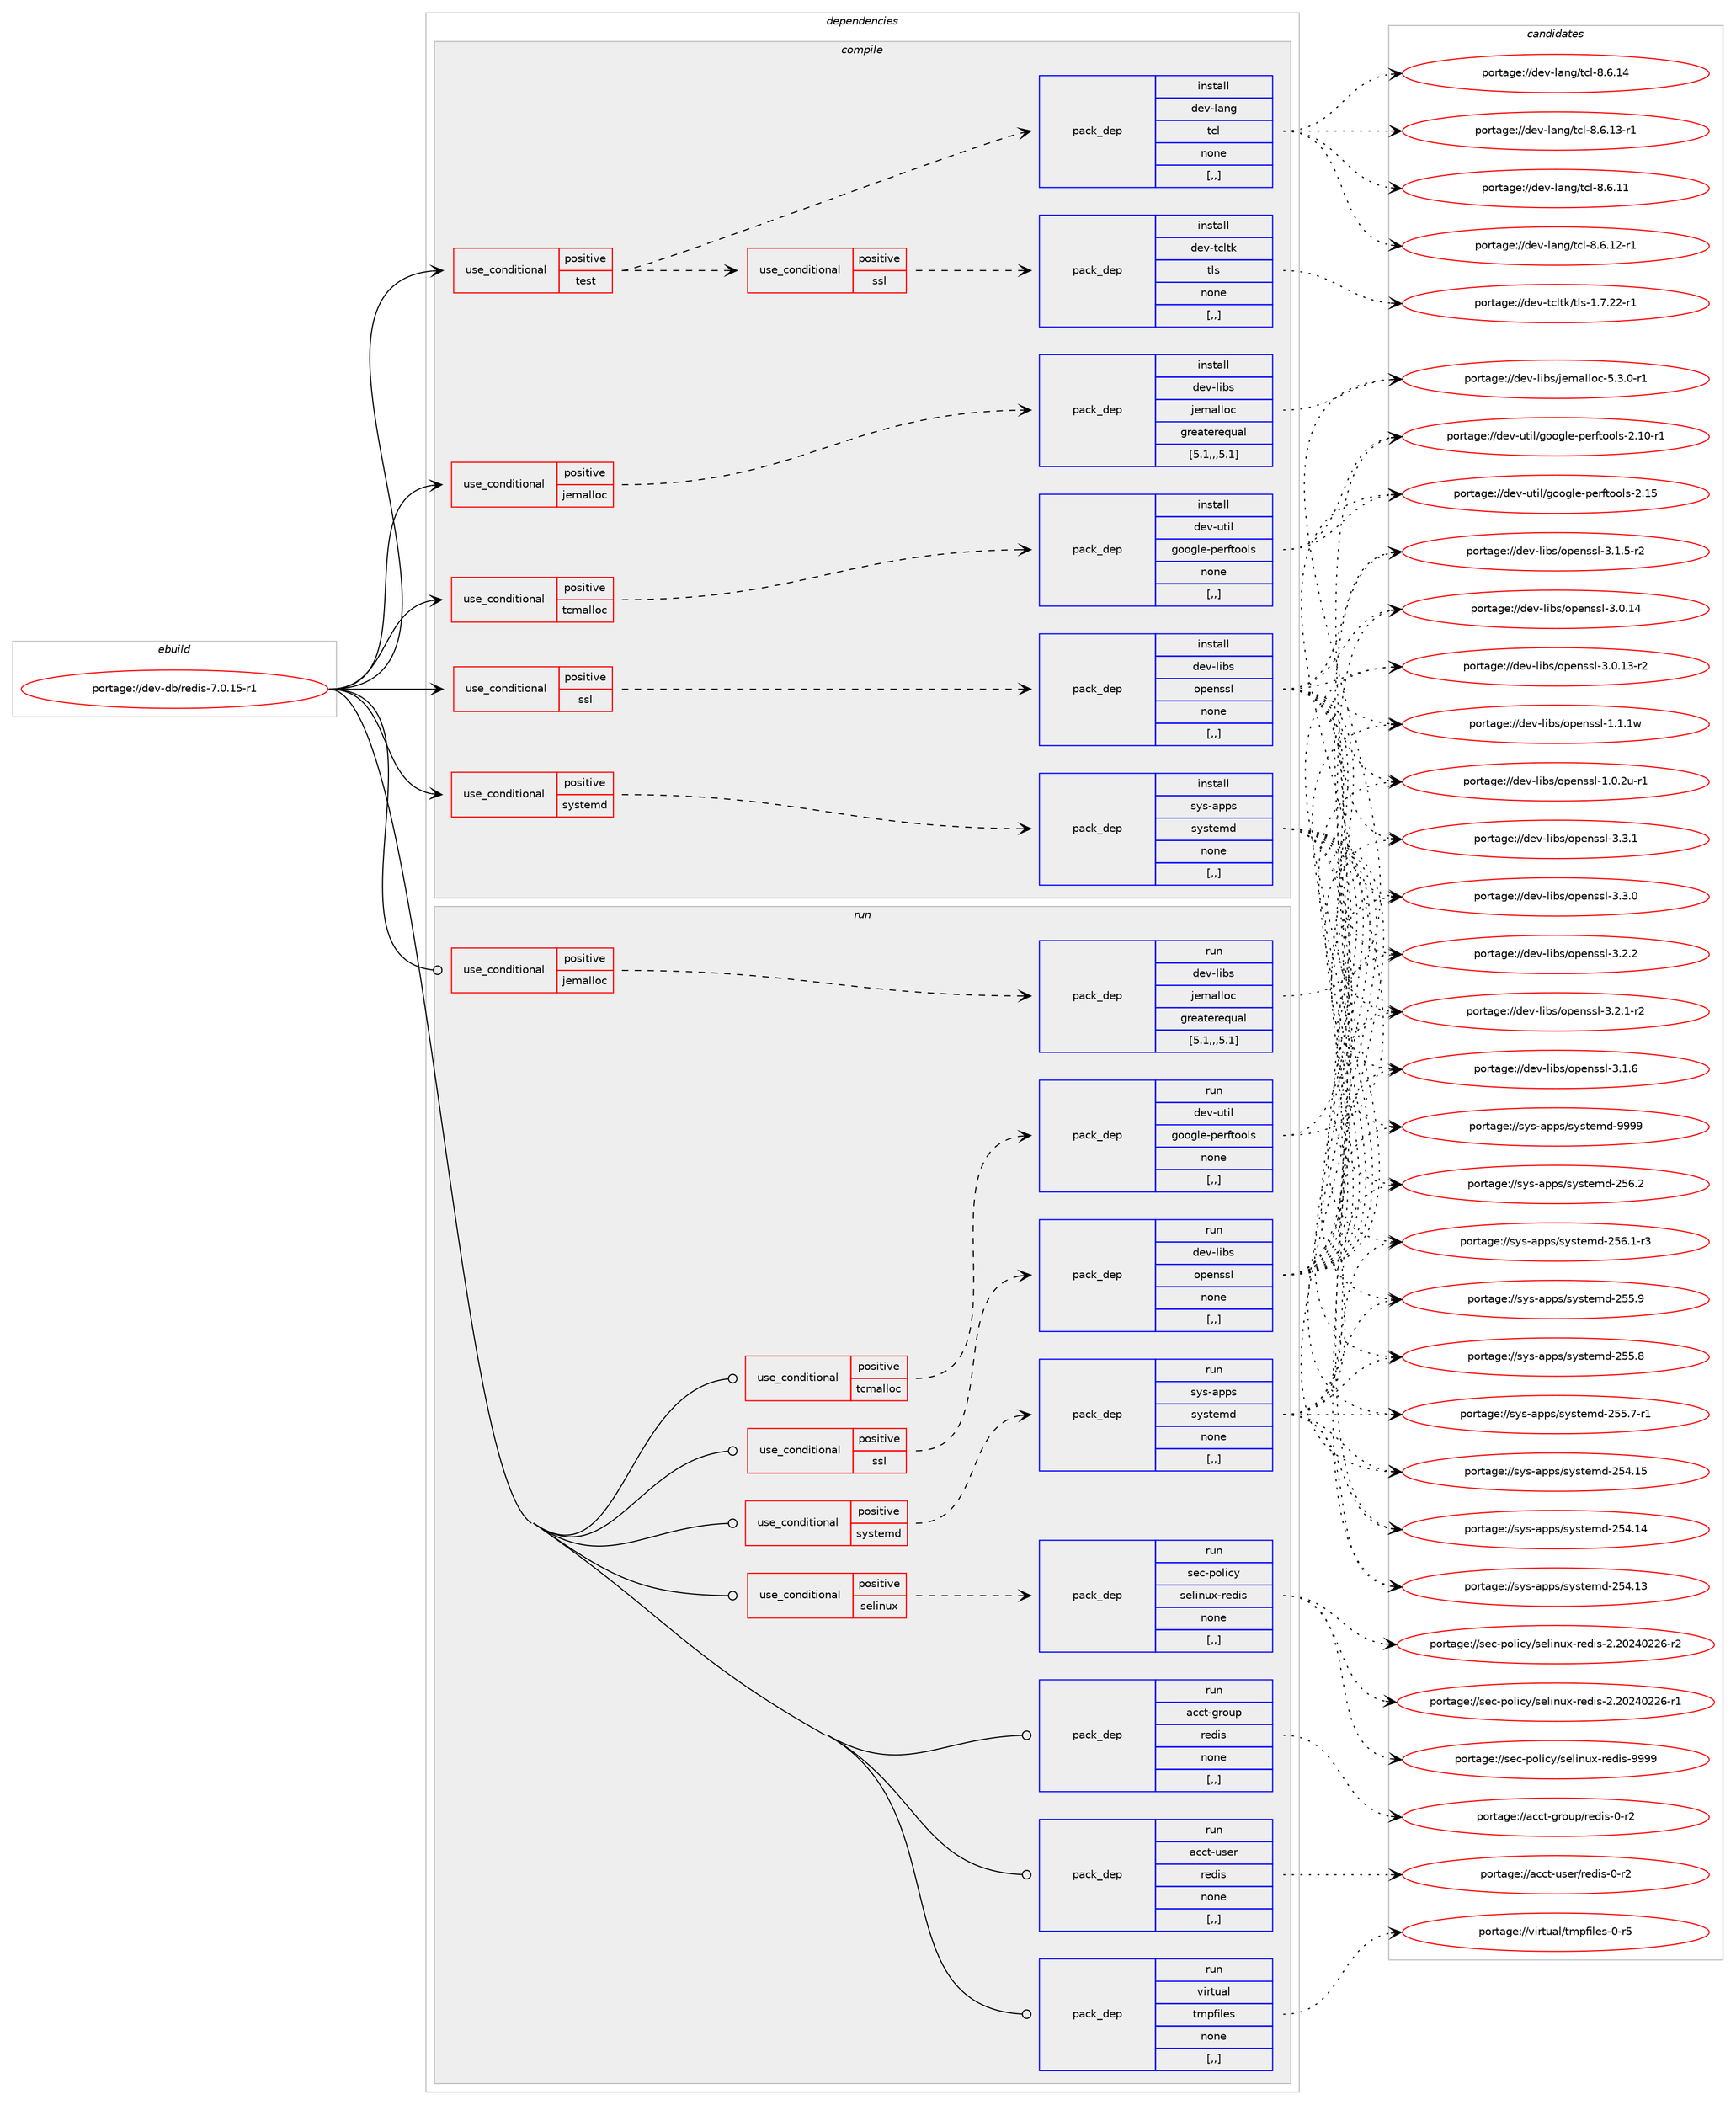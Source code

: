 digraph prolog {

# *************
# Graph options
# *************

newrank=true;
concentrate=true;
compound=true;
graph [rankdir=LR,fontname=Helvetica,fontsize=10,ranksep=1.5];#, ranksep=2.5, nodesep=0.2];
edge  [arrowhead=vee];
node  [fontname=Helvetica,fontsize=10];

# **********
# The ebuild
# **********

subgraph cluster_leftcol {
color=gray;
label=<<i>ebuild</i>>;
id [label="portage://dev-db/redis-7.0.15-r1", color=red, width=4, href="../dev-db/redis-7.0.15-r1.svg"];
}

# ****************
# The dependencies
# ****************

subgraph cluster_midcol {
color=gray;
label=<<i>dependencies</i>>;
subgraph cluster_compile {
fillcolor="#eeeeee";
style=filled;
label=<<i>compile</i>>;
subgraph cond18872 {
dependency71307 [label=<<TABLE BORDER="0" CELLBORDER="1" CELLSPACING="0" CELLPADDING="4"><TR><TD ROWSPAN="3" CELLPADDING="10">use_conditional</TD></TR><TR><TD>positive</TD></TR><TR><TD>jemalloc</TD></TR></TABLE>>, shape=none, color=red];
subgraph pack51482 {
dependency71308 [label=<<TABLE BORDER="0" CELLBORDER="1" CELLSPACING="0" CELLPADDING="4" WIDTH="220"><TR><TD ROWSPAN="6" CELLPADDING="30">pack_dep</TD></TR><TR><TD WIDTH="110">install</TD></TR><TR><TD>dev-libs</TD></TR><TR><TD>jemalloc</TD></TR><TR><TD>greaterequal</TD></TR><TR><TD>[5.1,,,5.1]</TD></TR></TABLE>>, shape=none, color=blue];
}
dependency71307:e -> dependency71308:w [weight=20,style="dashed",arrowhead="vee"];
}
id:e -> dependency71307:w [weight=20,style="solid",arrowhead="vee"];
subgraph cond18873 {
dependency71309 [label=<<TABLE BORDER="0" CELLBORDER="1" CELLSPACING="0" CELLPADDING="4"><TR><TD ROWSPAN="3" CELLPADDING="10">use_conditional</TD></TR><TR><TD>positive</TD></TR><TR><TD>ssl</TD></TR></TABLE>>, shape=none, color=red];
subgraph pack51483 {
dependency71310 [label=<<TABLE BORDER="0" CELLBORDER="1" CELLSPACING="0" CELLPADDING="4" WIDTH="220"><TR><TD ROWSPAN="6" CELLPADDING="30">pack_dep</TD></TR><TR><TD WIDTH="110">install</TD></TR><TR><TD>dev-libs</TD></TR><TR><TD>openssl</TD></TR><TR><TD>none</TD></TR><TR><TD>[,,]</TD></TR></TABLE>>, shape=none, color=blue];
}
dependency71309:e -> dependency71310:w [weight=20,style="dashed",arrowhead="vee"];
}
id:e -> dependency71309:w [weight=20,style="solid",arrowhead="vee"];
subgraph cond18874 {
dependency71311 [label=<<TABLE BORDER="0" CELLBORDER="1" CELLSPACING="0" CELLPADDING="4"><TR><TD ROWSPAN="3" CELLPADDING="10">use_conditional</TD></TR><TR><TD>positive</TD></TR><TR><TD>systemd</TD></TR></TABLE>>, shape=none, color=red];
subgraph pack51484 {
dependency71312 [label=<<TABLE BORDER="0" CELLBORDER="1" CELLSPACING="0" CELLPADDING="4" WIDTH="220"><TR><TD ROWSPAN="6" CELLPADDING="30">pack_dep</TD></TR><TR><TD WIDTH="110">install</TD></TR><TR><TD>sys-apps</TD></TR><TR><TD>systemd</TD></TR><TR><TD>none</TD></TR><TR><TD>[,,]</TD></TR></TABLE>>, shape=none, color=blue];
}
dependency71311:e -> dependency71312:w [weight=20,style="dashed",arrowhead="vee"];
}
id:e -> dependency71311:w [weight=20,style="solid",arrowhead="vee"];
subgraph cond18875 {
dependency71313 [label=<<TABLE BORDER="0" CELLBORDER="1" CELLSPACING="0" CELLPADDING="4"><TR><TD ROWSPAN="3" CELLPADDING="10">use_conditional</TD></TR><TR><TD>positive</TD></TR><TR><TD>tcmalloc</TD></TR></TABLE>>, shape=none, color=red];
subgraph pack51485 {
dependency71314 [label=<<TABLE BORDER="0" CELLBORDER="1" CELLSPACING="0" CELLPADDING="4" WIDTH="220"><TR><TD ROWSPAN="6" CELLPADDING="30">pack_dep</TD></TR><TR><TD WIDTH="110">install</TD></TR><TR><TD>dev-util</TD></TR><TR><TD>google-perftools</TD></TR><TR><TD>none</TD></TR><TR><TD>[,,]</TD></TR></TABLE>>, shape=none, color=blue];
}
dependency71313:e -> dependency71314:w [weight=20,style="dashed",arrowhead="vee"];
}
id:e -> dependency71313:w [weight=20,style="solid",arrowhead="vee"];
subgraph cond18876 {
dependency71315 [label=<<TABLE BORDER="0" CELLBORDER="1" CELLSPACING="0" CELLPADDING="4"><TR><TD ROWSPAN="3" CELLPADDING="10">use_conditional</TD></TR><TR><TD>positive</TD></TR><TR><TD>test</TD></TR></TABLE>>, shape=none, color=red];
subgraph pack51486 {
dependency71316 [label=<<TABLE BORDER="0" CELLBORDER="1" CELLSPACING="0" CELLPADDING="4" WIDTH="220"><TR><TD ROWSPAN="6" CELLPADDING="30">pack_dep</TD></TR><TR><TD WIDTH="110">install</TD></TR><TR><TD>dev-lang</TD></TR><TR><TD>tcl</TD></TR><TR><TD>none</TD></TR><TR><TD>[,,]</TD></TR></TABLE>>, shape=none, color=blue];
}
dependency71315:e -> dependency71316:w [weight=20,style="dashed",arrowhead="vee"];
subgraph cond18877 {
dependency71317 [label=<<TABLE BORDER="0" CELLBORDER="1" CELLSPACING="0" CELLPADDING="4"><TR><TD ROWSPAN="3" CELLPADDING="10">use_conditional</TD></TR><TR><TD>positive</TD></TR><TR><TD>ssl</TD></TR></TABLE>>, shape=none, color=red];
subgraph pack51487 {
dependency71318 [label=<<TABLE BORDER="0" CELLBORDER="1" CELLSPACING="0" CELLPADDING="4" WIDTH="220"><TR><TD ROWSPAN="6" CELLPADDING="30">pack_dep</TD></TR><TR><TD WIDTH="110">install</TD></TR><TR><TD>dev-tcltk</TD></TR><TR><TD>tls</TD></TR><TR><TD>none</TD></TR><TR><TD>[,,]</TD></TR></TABLE>>, shape=none, color=blue];
}
dependency71317:e -> dependency71318:w [weight=20,style="dashed",arrowhead="vee"];
}
dependency71315:e -> dependency71317:w [weight=20,style="dashed",arrowhead="vee"];
}
id:e -> dependency71315:w [weight=20,style="solid",arrowhead="vee"];
}
subgraph cluster_compileandrun {
fillcolor="#eeeeee";
style=filled;
label=<<i>compile and run</i>>;
}
subgraph cluster_run {
fillcolor="#eeeeee";
style=filled;
label=<<i>run</i>>;
subgraph cond18878 {
dependency71319 [label=<<TABLE BORDER="0" CELLBORDER="1" CELLSPACING="0" CELLPADDING="4"><TR><TD ROWSPAN="3" CELLPADDING="10">use_conditional</TD></TR><TR><TD>positive</TD></TR><TR><TD>jemalloc</TD></TR></TABLE>>, shape=none, color=red];
subgraph pack51488 {
dependency71320 [label=<<TABLE BORDER="0" CELLBORDER="1" CELLSPACING="0" CELLPADDING="4" WIDTH="220"><TR><TD ROWSPAN="6" CELLPADDING="30">pack_dep</TD></TR><TR><TD WIDTH="110">run</TD></TR><TR><TD>dev-libs</TD></TR><TR><TD>jemalloc</TD></TR><TR><TD>greaterequal</TD></TR><TR><TD>[5.1,,,5.1]</TD></TR></TABLE>>, shape=none, color=blue];
}
dependency71319:e -> dependency71320:w [weight=20,style="dashed",arrowhead="vee"];
}
id:e -> dependency71319:w [weight=20,style="solid",arrowhead="odot"];
subgraph cond18879 {
dependency71321 [label=<<TABLE BORDER="0" CELLBORDER="1" CELLSPACING="0" CELLPADDING="4"><TR><TD ROWSPAN="3" CELLPADDING="10">use_conditional</TD></TR><TR><TD>positive</TD></TR><TR><TD>selinux</TD></TR></TABLE>>, shape=none, color=red];
subgraph pack51489 {
dependency71322 [label=<<TABLE BORDER="0" CELLBORDER="1" CELLSPACING="0" CELLPADDING="4" WIDTH="220"><TR><TD ROWSPAN="6" CELLPADDING="30">pack_dep</TD></TR><TR><TD WIDTH="110">run</TD></TR><TR><TD>sec-policy</TD></TR><TR><TD>selinux-redis</TD></TR><TR><TD>none</TD></TR><TR><TD>[,,]</TD></TR></TABLE>>, shape=none, color=blue];
}
dependency71321:e -> dependency71322:w [weight=20,style="dashed",arrowhead="vee"];
}
id:e -> dependency71321:w [weight=20,style="solid",arrowhead="odot"];
subgraph cond18880 {
dependency71323 [label=<<TABLE BORDER="0" CELLBORDER="1" CELLSPACING="0" CELLPADDING="4"><TR><TD ROWSPAN="3" CELLPADDING="10">use_conditional</TD></TR><TR><TD>positive</TD></TR><TR><TD>ssl</TD></TR></TABLE>>, shape=none, color=red];
subgraph pack51490 {
dependency71324 [label=<<TABLE BORDER="0" CELLBORDER="1" CELLSPACING="0" CELLPADDING="4" WIDTH="220"><TR><TD ROWSPAN="6" CELLPADDING="30">pack_dep</TD></TR><TR><TD WIDTH="110">run</TD></TR><TR><TD>dev-libs</TD></TR><TR><TD>openssl</TD></TR><TR><TD>none</TD></TR><TR><TD>[,,]</TD></TR></TABLE>>, shape=none, color=blue];
}
dependency71323:e -> dependency71324:w [weight=20,style="dashed",arrowhead="vee"];
}
id:e -> dependency71323:w [weight=20,style="solid",arrowhead="odot"];
subgraph cond18881 {
dependency71325 [label=<<TABLE BORDER="0" CELLBORDER="1" CELLSPACING="0" CELLPADDING="4"><TR><TD ROWSPAN="3" CELLPADDING="10">use_conditional</TD></TR><TR><TD>positive</TD></TR><TR><TD>systemd</TD></TR></TABLE>>, shape=none, color=red];
subgraph pack51491 {
dependency71326 [label=<<TABLE BORDER="0" CELLBORDER="1" CELLSPACING="0" CELLPADDING="4" WIDTH="220"><TR><TD ROWSPAN="6" CELLPADDING="30">pack_dep</TD></TR><TR><TD WIDTH="110">run</TD></TR><TR><TD>sys-apps</TD></TR><TR><TD>systemd</TD></TR><TR><TD>none</TD></TR><TR><TD>[,,]</TD></TR></TABLE>>, shape=none, color=blue];
}
dependency71325:e -> dependency71326:w [weight=20,style="dashed",arrowhead="vee"];
}
id:e -> dependency71325:w [weight=20,style="solid",arrowhead="odot"];
subgraph cond18882 {
dependency71327 [label=<<TABLE BORDER="0" CELLBORDER="1" CELLSPACING="0" CELLPADDING="4"><TR><TD ROWSPAN="3" CELLPADDING="10">use_conditional</TD></TR><TR><TD>positive</TD></TR><TR><TD>tcmalloc</TD></TR></TABLE>>, shape=none, color=red];
subgraph pack51492 {
dependency71328 [label=<<TABLE BORDER="0" CELLBORDER="1" CELLSPACING="0" CELLPADDING="4" WIDTH="220"><TR><TD ROWSPAN="6" CELLPADDING="30">pack_dep</TD></TR><TR><TD WIDTH="110">run</TD></TR><TR><TD>dev-util</TD></TR><TR><TD>google-perftools</TD></TR><TR><TD>none</TD></TR><TR><TD>[,,]</TD></TR></TABLE>>, shape=none, color=blue];
}
dependency71327:e -> dependency71328:w [weight=20,style="dashed",arrowhead="vee"];
}
id:e -> dependency71327:w [weight=20,style="solid",arrowhead="odot"];
subgraph pack51493 {
dependency71329 [label=<<TABLE BORDER="0" CELLBORDER="1" CELLSPACING="0" CELLPADDING="4" WIDTH="220"><TR><TD ROWSPAN="6" CELLPADDING="30">pack_dep</TD></TR><TR><TD WIDTH="110">run</TD></TR><TR><TD>acct-group</TD></TR><TR><TD>redis</TD></TR><TR><TD>none</TD></TR><TR><TD>[,,]</TD></TR></TABLE>>, shape=none, color=blue];
}
id:e -> dependency71329:w [weight=20,style="solid",arrowhead="odot"];
subgraph pack51494 {
dependency71330 [label=<<TABLE BORDER="0" CELLBORDER="1" CELLSPACING="0" CELLPADDING="4" WIDTH="220"><TR><TD ROWSPAN="6" CELLPADDING="30">pack_dep</TD></TR><TR><TD WIDTH="110">run</TD></TR><TR><TD>acct-user</TD></TR><TR><TD>redis</TD></TR><TR><TD>none</TD></TR><TR><TD>[,,]</TD></TR></TABLE>>, shape=none, color=blue];
}
id:e -> dependency71330:w [weight=20,style="solid",arrowhead="odot"];
subgraph pack51495 {
dependency71331 [label=<<TABLE BORDER="0" CELLBORDER="1" CELLSPACING="0" CELLPADDING="4" WIDTH="220"><TR><TD ROWSPAN="6" CELLPADDING="30">pack_dep</TD></TR><TR><TD WIDTH="110">run</TD></TR><TR><TD>virtual</TD></TR><TR><TD>tmpfiles</TD></TR><TR><TD>none</TD></TR><TR><TD>[,,]</TD></TR></TABLE>>, shape=none, color=blue];
}
id:e -> dependency71331:w [weight=20,style="solid",arrowhead="odot"];
}
}

# **************
# The candidates
# **************

subgraph cluster_choices {
rank=same;
color=gray;
label=<<i>candidates</i>>;

subgraph choice51482 {
color=black;
nodesep=1;
choice10010111845108105981154710610110997108108111994553465146484511449 [label="portage://dev-libs/jemalloc-5.3.0-r1", color=red, width=4,href="../dev-libs/jemalloc-5.3.0-r1.svg"];
dependency71308:e -> choice10010111845108105981154710610110997108108111994553465146484511449:w [style=dotted,weight="100"];
}
subgraph choice51483 {
color=black;
nodesep=1;
choice100101118451081059811547111112101110115115108455146514649 [label="portage://dev-libs/openssl-3.3.1", color=red, width=4,href="../dev-libs/openssl-3.3.1.svg"];
choice100101118451081059811547111112101110115115108455146514648 [label="portage://dev-libs/openssl-3.3.0", color=red, width=4,href="../dev-libs/openssl-3.3.0.svg"];
choice100101118451081059811547111112101110115115108455146504650 [label="portage://dev-libs/openssl-3.2.2", color=red, width=4,href="../dev-libs/openssl-3.2.2.svg"];
choice1001011184510810598115471111121011101151151084551465046494511450 [label="portage://dev-libs/openssl-3.2.1-r2", color=red, width=4,href="../dev-libs/openssl-3.2.1-r2.svg"];
choice100101118451081059811547111112101110115115108455146494654 [label="portage://dev-libs/openssl-3.1.6", color=red, width=4,href="../dev-libs/openssl-3.1.6.svg"];
choice1001011184510810598115471111121011101151151084551464946534511450 [label="portage://dev-libs/openssl-3.1.5-r2", color=red, width=4,href="../dev-libs/openssl-3.1.5-r2.svg"];
choice10010111845108105981154711111210111011511510845514648464952 [label="portage://dev-libs/openssl-3.0.14", color=red, width=4,href="../dev-libs/openssl-3.0.14.svg"];
choice100101118451081059811547111112101110115115108455146484649514511450 [label="portage://dev-libs/openssl-3.0.13-r2", color=red, width=4,href="../dev-libs/openssl-3.0.13-r2.svg"];
choice100101118451081059811547111112101110115115108454946494649119 [label="portage://dev-libs/openssl-1.1.1w", color=red, width=4,href="../dev-libs/openssl-1.1.1w.svg"];
choice1001011184510810598115471111121011101151151084549464846501174511449 [label="portage://dev-libs/openssl-1.0.2u-r1", color=red, width=4,href="../dev-libs/openssl-1.0.2u-r1.svg"];
dependency71310:e -> choice100101118451081059811547111112101110115115108455146514649:w [style=dotted,weight="100"];
dependency71310:e -> choice100101118451081059811547111112101110115115108455146514648:w [style=dotted,weight="100"];
dependency71310:e -> choice100101118451081059811547111112101110115115108455146504650:w [style=dotted,weight="100"];
dependency71310:e -> choice1001011184510810598115471111121011101151151084551465046494511450:w [style=dotted,weight="100"];
dependency71310:e -> choice100101118451081059811547111112101110115115108455146494654:w [style=dotted,weight="100"];
dependency71310:e -> choice1001011184510810598115471111121011101151151084551464946534511450:w [style=dotted,weight="100"];
dependency71310:e -> choice10010111845108105981154711111210111011511510845514648464952:w [style=dotted,weight="100"];
dependency71310:e -> choice100101118451081059811547111112101110115115108455146484649514511450:w [style=dotted,weight="100"];
dependency71310:e -> choice100101118451081059811547111112101110115115108454946494649119:w [style=dotted,weight="100"];
dependency71310:e -> choice1001011184510810598115471111121011101151151084549464846501174511449:w [style=dotted,weight="100"];
}
subgraph choice51484 {
color=black;
nodesep=1;
choice1151211154597112112115471151211151161011091004557575757 [label="portage://sys-apps/systemd-9999", color=red, width=4,href="../sys-apps/systemd-9999.svg"];
choice115121115459711211211547115121115116101109100455053544650 [label="portage://sys-apps/systemd-256.2", color=red, width=4,href="../sys-apps/systemd-256.2.svg"];
choice1151211154597112112115471151211151161011091004550535446494511451 [label="portage://sys-apps/systemd-256.1-r3", color=red, width=4,href="../sys-apps/systemd-256.1-r3.svg"];
choice115121115459711211211547115121115116101109100455053534657 [label="portage://sys-apps/systemd-255.9", color=red, width=4,href="../sys-apps/systemd-255.9.svg"];
choice115121115459711211211547115121115116101109100455053534656 [label="portage://sys-apps/systemd-255.8", color=red, width=4,href="../sys-apps/systemd-255.8.svg"];
choice1151211154597112112115471151211151161011091004550535346554511449 [label="portage://sys-apps/systemd-255.7-r1", color=red, width=4,href="../sys-apps/systemd-255.7-r1.svg"];
choice11512111545971121121154711512111511610110910045505352464953 [label="portage://sys-apps/systemd-254.15", color=red, width=4,href="../sys-apps/systemd-254.15.svg"];
choice11512111545971121121154711512111511610110910045505352464952 [label="portage://sys-apps/systemd-254.14", color=red, width=4,href="../sys-apps/systemd-254.14.svg"];
choice11512111545971121121154711512111511610110910045505352464951 [label="portage://sys-apps/systemd-254.13", color=red, width=4,href="../sys-apps/systemd-254.13.svg"];
dependency71312:e -> choice1151211154597112112115471151211151161011091004557575757:w [style=dotted,weight="100"];
dependency71312:e -> choice115121115459711211211547115121115116101109100455053544650:w [style=dotted,weight="100"];
dependency71312:e -> choice1151211154597112112115471151211151161011091004550535446494511451:w [style=dotted,weight="100"];
dependency71312:e -> choice115121115459711211211547115121115116101109100455053534657:w [style=dotted,weight="100"];
dependency71312:e -> choice115121115459711211211547115121115116101109100455053534656:w [style=dotted,weight="100"];
dependency71312:e -> choice1151211154597112112115471151211151161011091004550535346554511449:w [style=dotted,weight="100"];
dependency71312:e -> choice11512111545971121121154711512111511610110910045505352464953:w [style=dotted,weight="100"];
dependency71312:e -> choice11512111545971121121154711512111511610110910045505352464952:w [style=dotted,weight="100"];
dependency71312:e -> choice11512111545971121121154711512111511610110910045505352464951:w [style=dotted,weight="100"];
}
subgraph choice51485 {
color=black;
nodesep=1;
choice1001011184511711610510847103111111103108101451121011141021161111111081154550464953 [label="portage://dev-util/google-perftools-2.15", color=red, width=4,href="../dev-util/google-perftools-2.15.svg"];
choice10010111845117116105108471031111111031081014511210111410211611111110811545504649484511449 [label="portage://dev-util/google-perftools-2.10-r1", color=red, width=4,href="../dev-util/google-perftools-2.10-r1.svg"];
dependency71314:e -> choice1001011184511711610510847103111111103108101451121011141021161111111081154550464953:w [style=dotted,weight="100"];
dependency71314:e -> choice10010111845117116105108471031111111031081014511210111410211611111110811545504649484511449:w [style=dotted,weight="100"];
}
subgraph choice51486 {
color=black;
nodesep=1;
choice1001011184510897110103471169910845564654464952 [label="portage://dev-lang/tcl-8.6.14", color=red, width=4,href="../dev-lang/tcl-8.6.14.svg"];
choice10010111845108971101034711699108455646544649514511449 [label="portage://dev-lang/tcl-8.6.13-r1", color=red, width=4,href="../dev-lang/tcl-8.6.13-r1.svg"];
choice10010111845108971101034711699108455646544649504511449 [label="portage://dev-lang/tcl-8.6.12-r1", color=red, width=4,href="../dev-lang/tcl-8.6.12-r1.svg"];
choice1001011184510897110103471169910845564654464949 [label="portage://dev-lang/tcl-8.6.11", color=red, width=4,href="../dev-lang/tcl-8.6.11.svg"];
dependency71316:e -> choice1001011184510897110103471169910845564654464952:w [style=dotted,weight="100"];
dependency71316:e -> choice10010111845108971101034711699108455646544649514511449:w [style=dotted,weight="100"];
dependency71316:e -> choice10010111845108971101034711699108455646544649504511449:w [style=dotted,weight="100"];
dependency71316:e -> choice1001011184510897110103471169910845564654464949:w [style=dotted,weight="100"];
}
subgraph choice51487 {
color=black;
nodesep=1;
choice100101118451169910811610747116108115454946554650504511449 [label="portage://dev-tcltk/tls-1.7.22-r1", color=red, width=4,href="../dev-tcltk/tls-1.7.22-r1.svg"];
dependency71318:e -> choice100101118451169910811610747116108115454946554650504511449:w [style=dotted,weight="100"];
}
subgraph choice51488 {
color=black;
nodesep=1;
choice10010111845108105981154710610110997108108111994553465146484511449 [label="portage://dev-libs/jemalloc-5.3.0-r1", color=red, width=4,href="../dev-libs/jemalloc-5.3.0-r1.svg"];
dependency71320:e -> choice10010111845108105981154710610110997108108111994553465146484511449:w [style=dotted,weight="100"];
}
subgraph choice51489 {
color=black;
nodesep=1;
choice11510199451121111081059912147115101108105110117120451141011001051154557575757 [label="portage://sec-policy/selinux-redis-9999", color=red, width=4,href="../sec-policy/selinux-redis-9999.svg"];
choice115101994511211110810599121471151011081051101171204511410110010511545504650485052485050544511450 [label="portage://sec-policy/selinux-redis-2.20240226-r2", color=red, width=4,href="../sec-policy/selinux-redis-2.20240226-r2.svg"];
choice115101994511211110810599121471151011081051101171204511410110010511545504650485052485050544511449 [label="portage://sec-policy/selinux-redis-2.20240226-r1", color=red, width=4,href="../sec-policy/selinux-redis-2.20240226-r1.svg"];
dependency71322:e -> choice11510199451121111081059912147115101108105110117120451141011001051154557575757:w [style=dotted,weight="100"];
dependency71322:e -> choice115101994511211110810599121471151011081051101171204511410110010511545504650485052485050544511450:w [style=dotted,weight="100"];
dependency71322:e -> choice115101994511211110810599121471151011081051101171204511410110010511545504650485052485050544511449:w [style=dotted,weight="100"];
}
subgraph choice51490 {
color=black;
nodesep=1;
choice100101118451081059811547111112101110115115108455146514649 [label="portage://dev-libs/openssl-3.3.1", color=red, width=4,href="../dev-libs/openssl-3.3.1.svg"];
choice100101118451081059811547111112101110115115108455146514648 [label="portage://dev-libs/openssl-3.3.0", color=red, width=4,href="../dev-libs/openssl-3.3.0.svg"];
choice100101118451081059811547111112101110115115108455146504650 [label="portage://dev-libs/openssl-3.2.2", color=red, width=4,href="../dev-libs/openssl-3.2.2.svg"];
choice1001011184510810598115471111121011101151151084551465046494511450 [label="portage://dev-libs/openssl-3.2.1-r2", color=red, width=4,href="../dev-libs/openssl-3.2.1-r2.svg"];
choice100101118451081059811547111112101110115115108455146494654 [label="portage://dev-libs/openssl-3.1.6", color=red, width=4,href="../dev-libs/openssl-3.1.6.svg"];
choice1001011184510810598115471111121011101151151084551464946534511450 [label="portage://dev-libs/openssl-3.1.5-r2", color=red, width=4,href="../dev-libs/openssl-3.1.5-r2.svg"];
choice10010111845108105981154711111210111011511510845514648464952 [label="portage://dev-libs/openssl-3.0.14", color=red, width=4,href="../dev-libs/openssl-3.0.14.svg"];
choice100101118451081059811547111112101110115115108455146484649514511450 [label="portage://dev-libs/openssl-3.0.13-r2", color=red, width=4,href="../dev-libs/openssl-3.0.13-r2.svg"];
choice100101118451081059811547111112101110115115108454946494649119 [label="portage://dev-libs/openssl-1.1.1w", color=red, width=4,href="../dev-libs/openssl-1.1.1w.svg"];
choice1001011184510810598115471111121011101151151084549464846501174511449 [label="portage://dev-libs/openssl-1.0.2u-r1", color=red, width=4,href="../dev-libs/openssl-1.0.2u-r1.svg"];
dependency71324:e -> choice100101118451081059811547111112101110115115108455146514649:w [style=dotted,weight="100"];
dependency71324:e -> choice100101118451081059811547111112101110115115108455146514648:w [style=dotted,weight="100"];
dependency71324:e -> choice100101118451081059811547111112101110115115108455146504650:w [style=dotted,weight="100"];
dependency71324:e -> choice1001011184510810598115471111121011101151151084551465046494511450:w [style=dotted,weight="100"];
dependency71324:e -> choice100101118451081059811547111112101110115115108455146494654:w [style=dotted,weight="100"];
dependency71324:e -> choice1001011184510810598115471111121011101151151084551464946534511450:w [style=dotted,weight="100"];
dependency71324:e -> choice10010111845108105981154711111210111011511510845514648464952:w [style=dotted,weight="100"];
dependency71324:e -> choice100101118451081059811547111112101110115115108455146484649514511450:w [style=dotted,weight="100"];
dependency71324:e -> choice100101118451081059811547111112101110115115108454946494649119:w [style=dotted,weight="100"];
dependency71324:e -> choice1001011184510810598115471111121011101151151084549464846501174511449:w [style=dotted,weight="100"];
}
subgraph choice51491 {
color=black;
nodesep=1;
choice1151211154597112112115471151211151161011091004557575757 [label="portage://sys-apps/systemd-9999", color=red, width=4,href="../sys-apps/systemd-9999.svg"];
choice115121115459711211211547115121115116101109100455053544650 [label="portage://sys-apps/systemd-256.2", color=red, width=4,href="../sys-apps/systemd-256.2.svg"];
choice1151211154597112112115471151211151161011091004550535446494511451 [label="portage://sys-apps/systemd-256.1-r3", color=red, width=4,href="../sys-apps/systemd-256.1-r3.svg"];
choice115121115459711211211547115121115116101109100455053534657 [label="portage://sys-apps/systemd-255.9", color=red, width=4,href="../sys-apps/systemd-255.9.svg"];
choice115121115459711211211547115121115116101109100455053534656 [label="portage://sys-apps/systemd-255.8", color=red, width=4,href="../sys-apps/systemd-255.8.svg"];
choice1151211154597112112115471151211151161011091004550535346554511449 [label="portage://sys-apps/systemd-255.7-r1", color=red, width=4,href="../sys-apps/systemd-255.7-r1.svg"];
choice11512111545971121121154711512111511610110910045505352464953 [label="portage://sys-apps/systemd-254.15", color=red, width=4,href="../sys-apps/systemd-254.15.svg"];
choice11512111545971121121154711512111511610110910045505352464952 [label="portage://sys-apps/systemd-254.14", color=red, width=4,href="../sys-apps/systemd-254.14.svg"];
choice11512111545971121121154711512111511610110910045505352464951 [label="portage://sys-apps/systemd-254.13", color=red, width=4,href="../sys-apps/systemd-254.13.svg"];
dependency71326:e -> choice1151211154597112112115471151211151161011091004557575757:w [style=dotted,weight="100"];
dependency71326:e -> choice115121115459711211211547115121115116101109100455053544650:w [style=dotted,weight="100"];
dependency71326:e -> choice1151211154597112112115471151211151161011091004550535446494511451:w [style=dotted,weight="100"];
dependency71326:e -> choice115121115459711211211547115121115116101109100455053534657:w [style=dotted,weight="100"];
dependency71326:e -> choice115121115459711211211547115121115116101109100455053534656:w [style=dotted,weight="100"];
dependency71326:e -> choice1151211154597112112115471151211151161011091004550535346554511449:w [style=dotted,weight="100"];
dependency71326:e -> choice11512111545971121121154711512111511610110910045505352464953:w [style=dotted,weight="100"];
dependency71326:e -> choice11512111545971121121154711512111511610110910045505352464952:w [style=dotted,weight="100"];
dependency71326:e -> choice11512111545971121121154711512111511610110910045505352464951:w [style=dotted,weight="100"];
}
subgraph choice51492 {
color=black;
nodesep=1;
choice1001011184511711610510847103111111103108101451121011141021161111111081154550464953 [label="portage://dev-util/google-perftools-2.15", color=red, width=4,href="../dev-util/google-perftools-2.15.svg"];
choice10010111845117116105108471031111111031081014511210111410211611111110811545504649484511449 [label="portage://dev-util/google-perftools-2.10-r1", color=red, width=4,href="../dev-util/google-perftools-2.10-r1.svg"];
dependency71328:e -> choice1001011184511711610510847103111111103108101451121011141021161111111081154550464953:w [style=dotted,weight="100"];
dependency71328:e -> choice10010111845117116105108471031111111031081014511210111410211611111110811545504649484511449:w [style=dotted,weight="100"];
}
subgraph choice51493 {
color=black;
nodesep=1;
choice979999116451031141111171124711410110010511545484511450 [label="portage://acct-group/redis-0-r2", color=red, width=4,href="../acct-group/redis-0-r2.svg"];
dependency71329:e -> choice979999116451031141111171124711410110010511545484511450:w [style=dotted,weight="100"];
}
subgraph choice51494 {
color=black;
nodesep=1;
choice979999116451171151011144711410110010511545484511450 [label="portage://acct-user/redis-0-r2", color=red, width=4,href="../acct-user/redis-0-r2.svg"];
dependency71330:e -> choice979999116451171151011144711410110010511545484511450:w [style=dotted,weight="100"];
}
subgraph choice51495 {
color=black;
nodesep=1;
choice118105114116117971084711610911210210510810111545484511453 [label="portage://virtual/tmpfiles-0-r5", color=red, width=4,href="../virtual/tmpfiles-0-r5.svg"];
dependency71331:e -> choice118105114116117971084711610911210210510810111545484511453:w [style=dotted,weight="100"];
}
}

}
